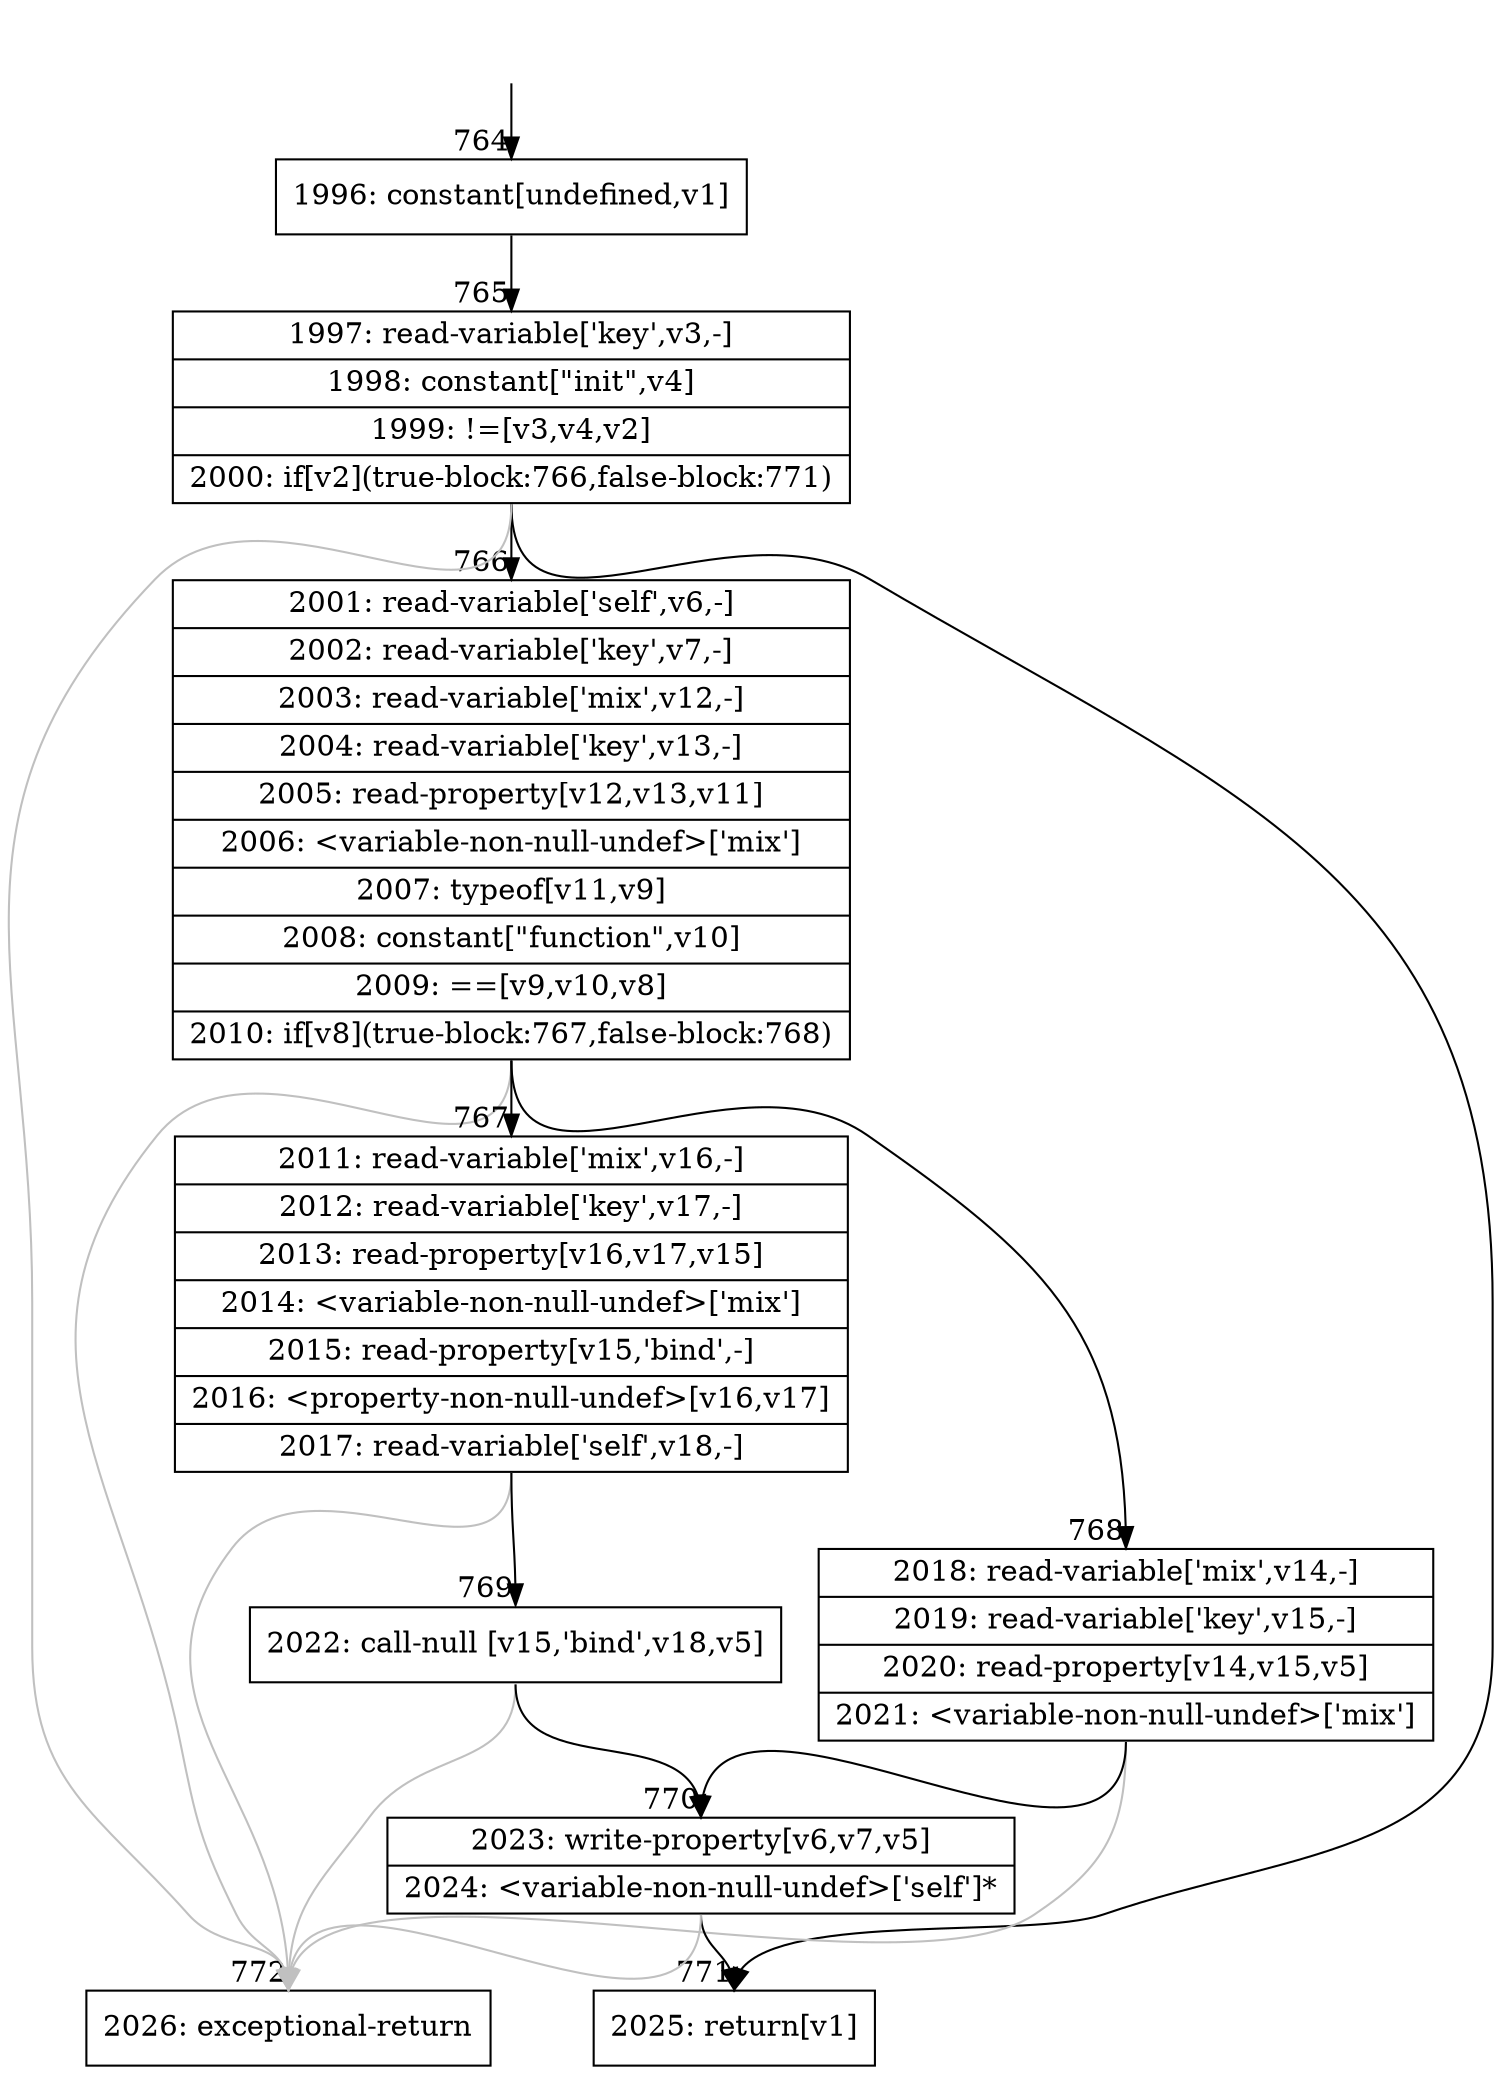 digraph {
rankdir="TD"
BB_entry67[shape=none,label=""];
BB_entry67 -> BB764 [tailport=s, headport=n, headlabel="    764"]
BB764 [shape=record label="{1996: constant[undefined,v1]}" ] 
BB764 -> BB765 [tailport=s, headport=n, headlabel="      765"]
BB765 [shape=record label="{1997: read-variable['key',v3,-]|1998: constant[\"init\",v4]|1999: !=[v3,v4,v2]|2000: if[v2](true-block:766,false-block:771)}" ] 
BB765 -> BB766 [tailport=s, headport=n, headlabel="      766"]
BB765 -> BB771 [tailport=s, headport=n, headlabel="      771"]
BB765 -> BB772 [tailport=s, headport=n, color=gray, headlabel="      772"]
BB766 [shape=record label="{2001: read-variable['self',v6,-]|2002: read-variable['key',v7,-]|2003: read-variable['mix',v12,-]|2004: read-variable['key',v13,-]|2005: read-property[v12,v13,v11]|2006: \<variable-non-null-undef\>['mix']|2007: typeof[v11,v9]|2008: constant[\"function\",v10]|2009: ==[v9,v10,v8]|2010: if[v8](true-block:767,false-block:768)}" ] 
BB766 -> BB767 [tailport=s, headport=n, headlabel="      767"]
BB766 -> BB768 [tailport=s, headport=n, headlabel="      768"]
BB766 -> BB772 [tailport=s, headport=n, color=gray]
BB767 [shape=record label="{2011: read-variable['mix',v16,-]|2012: read-variable['key',v17,-]|2013: read-property[v16,v17,v15]|2014: \<variable-non-null-undef\>['mix']|2015: read-property[v15,'bind',-]|2016: \<property-non-null-undef\>[v16,v17]|2017: read-variable['self',v18,-]}" ] 
BB767 -> BB769 [tailport=s, headport=n, headlabel="      769"]
BB767 -> BB772 [tailport=s, headport=n, color=gray]
BB768 [shape=record label="{2018: read-variable['mix',v14,-]|2019: read-variable['key',v15,-]|2020: read-property[v14,v15,v5]|2021: \<variable-non-null-undef\>['mix']}" ] 
BB768 -> BB770 [tailport=s, headport=n, headlabel="      770"]
BB768 -> BB772 [tailport=s, headport=n, color=gray]
BB769 [shape=record label="{2022: call-null [v15,'bind',v18,v5]}" ] 
BB769 -> BB770 [tailport=s, headport=n]
BB769 -> BB772 [tailport=s, headport=n, color=gray]
BB770 [shape=record label="{2023: write-property[v6,v7,v5]|2024: \<variable-non-null-undef\>['self']*}" ] 
BB770 -> BB771 [tailport=s, headport=n]
BB770 -> BB772 [tailport=s, headport=n, color=gray]
BB771 [shape=record label="{2025: return[v1]}" ] 
BB772 [shape=record label="{2026: exceptional-return}" ] 
//#$~ 723
}
